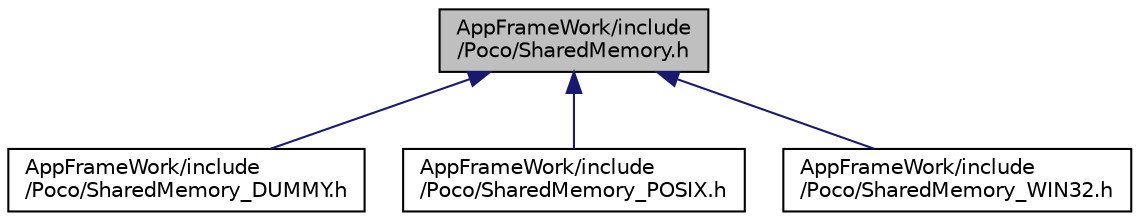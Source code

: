 digraph "AppFrameWork/include/Poco/SharedMemory.h"
{
 // LATEX_PDF_SIZE
  edge [fontname="Helvetica",fontsize="10",labelfontname="Helvetica",labelfontsize="10"];
  node [fontname="Helvetica",fontsize="10",shape=record];
  Node1 [label="AppFrameWork/include\l/Poco/SharedMemory.h",height=0.2,width=0.4,color="black", fillcolor="grey75", style="filled", fontcolor="black",tooltip=" "];
  Node1 -> Node2 [dir="back",color="midnightblue",fontsize="10",style="solid",fontname="Helvetica"];
  Node2 [label="AppFrameWork/include\l/Poco/SharedMemory_DUMMY.h",height=0.2,width=0.4,color="black", fillcolor="white", style="filled",URL="$SharedMemory__DUMMY_8h.html",tooltip=" "];
  Node1 -> Node3 [dir="back",color="midnightblue",fontsize="10",style="solid",fontname="Helvetica"];
  Node3 [label="AppFrameWork/include\l/Poco/SharedMemory_POSIX.h",height=0.2,width=0.4,color="black", fillcolor="white", style="filled",URL="$SharedMemory__POSIX_8h.html",tooltip=" "];
  Node1 -> Node4 [dir="back",color="midnightblue",fontsize="10",style="solid",fontname="Helvetica"];
  Node4 [label="AppFrameWork/include\l/Poco/SharedMemory_WIN32.h",height=0.2,width=0.4,color="black", fillcolor="white", style="filled",URL="$SharedMemory__WIN32_8h.html",tooltip=" "];
}
